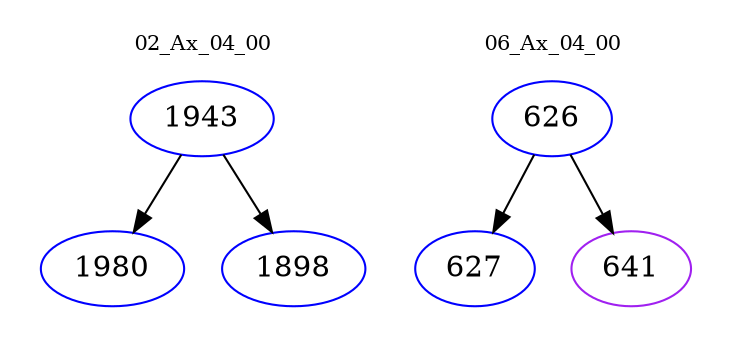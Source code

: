 digraph{
subgraph cluster_0 {
color = white
label = "02_Ax_04_00";
fontsize=10;
T0_1943 [label="1943", color="blue"]
T0_1943 -> T0_1980 [color="black"]
T0_1980 [label="1980", color="blue"]
T0_1943 -> T0_1898 [color="black"]
T0_1898 [label="1898", color="blue"]
}
subgraph cluster_1 {
color = white
label = "06_Ax_04_00";
fontsize=10;
T1_626 [label="626", color="blue"]
T1_626 -> T1_627 [color="black"]
T1_627 [label="627", color="blue"]
T1_626 -> T1_641 [color="black"]
T1_641 [label="641", color="purple"]
}
}
